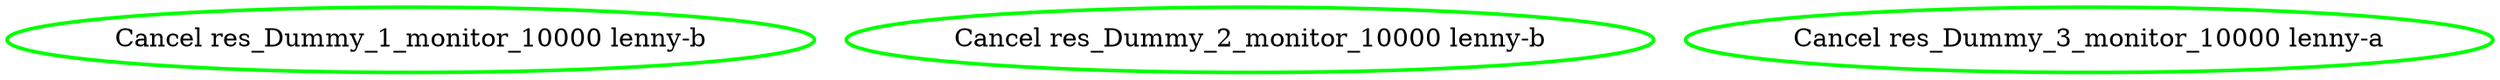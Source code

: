 digraph "g" {
"Cancel res_Dummy_1_monitor_10000 lenny-b" [ style=bold color="green" fontcolor="black" ]
"Cancel res_Dummy_2_monitor_10000 lenny-b" [ style=bold color="green" fontcolor="black"]
"Cancel res_Dummy_3_monitor_10000 lenny-a" [ style=bold color="green" fontcolor="black" ]
}

